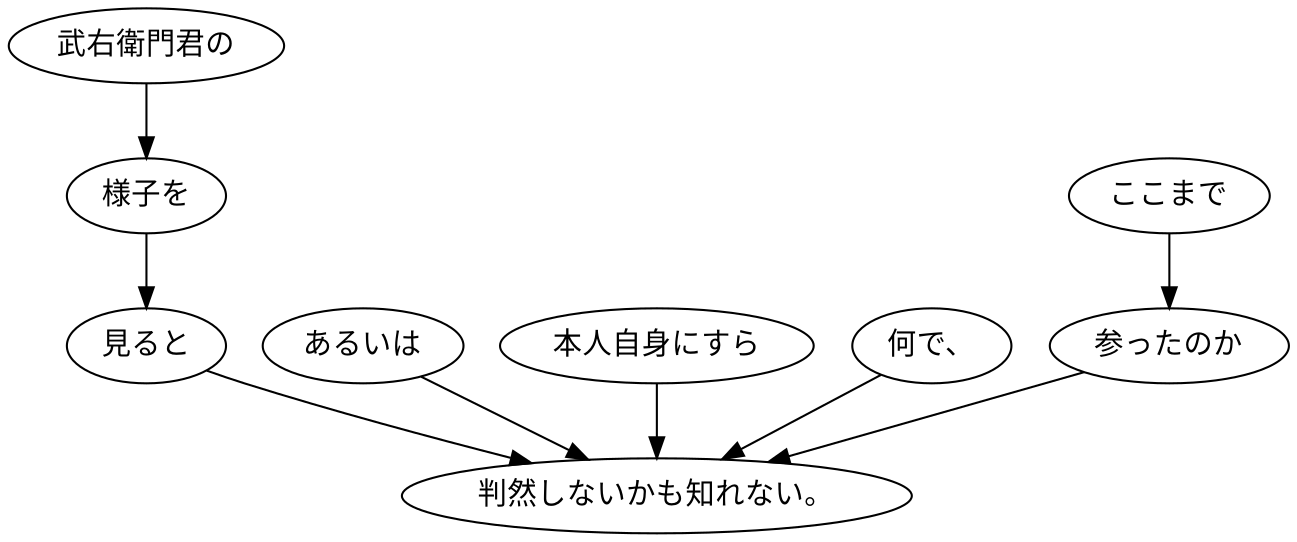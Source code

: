 digraph graph7234 {
	node0 [label="武右衛門君の"];
	node1 [label="様子を"];
	node2 [label="見ると"];
	node3 [label="あるいは"];
	node4 [label="本人自身にすら"];
	node5 [label="何で、"];
	node6 [label="ここまで"];
	node7 [label="参ったのか"];
	node8 [label="判然しないかも知れない。"];
	node0 -> node1;
	node1 -> node2;
	node2 -> node8;
	node3 -> node8;
	node4 -> node8;
	node5 -> node8;
	node6 -> node7;
	node7 -> node8;
}

